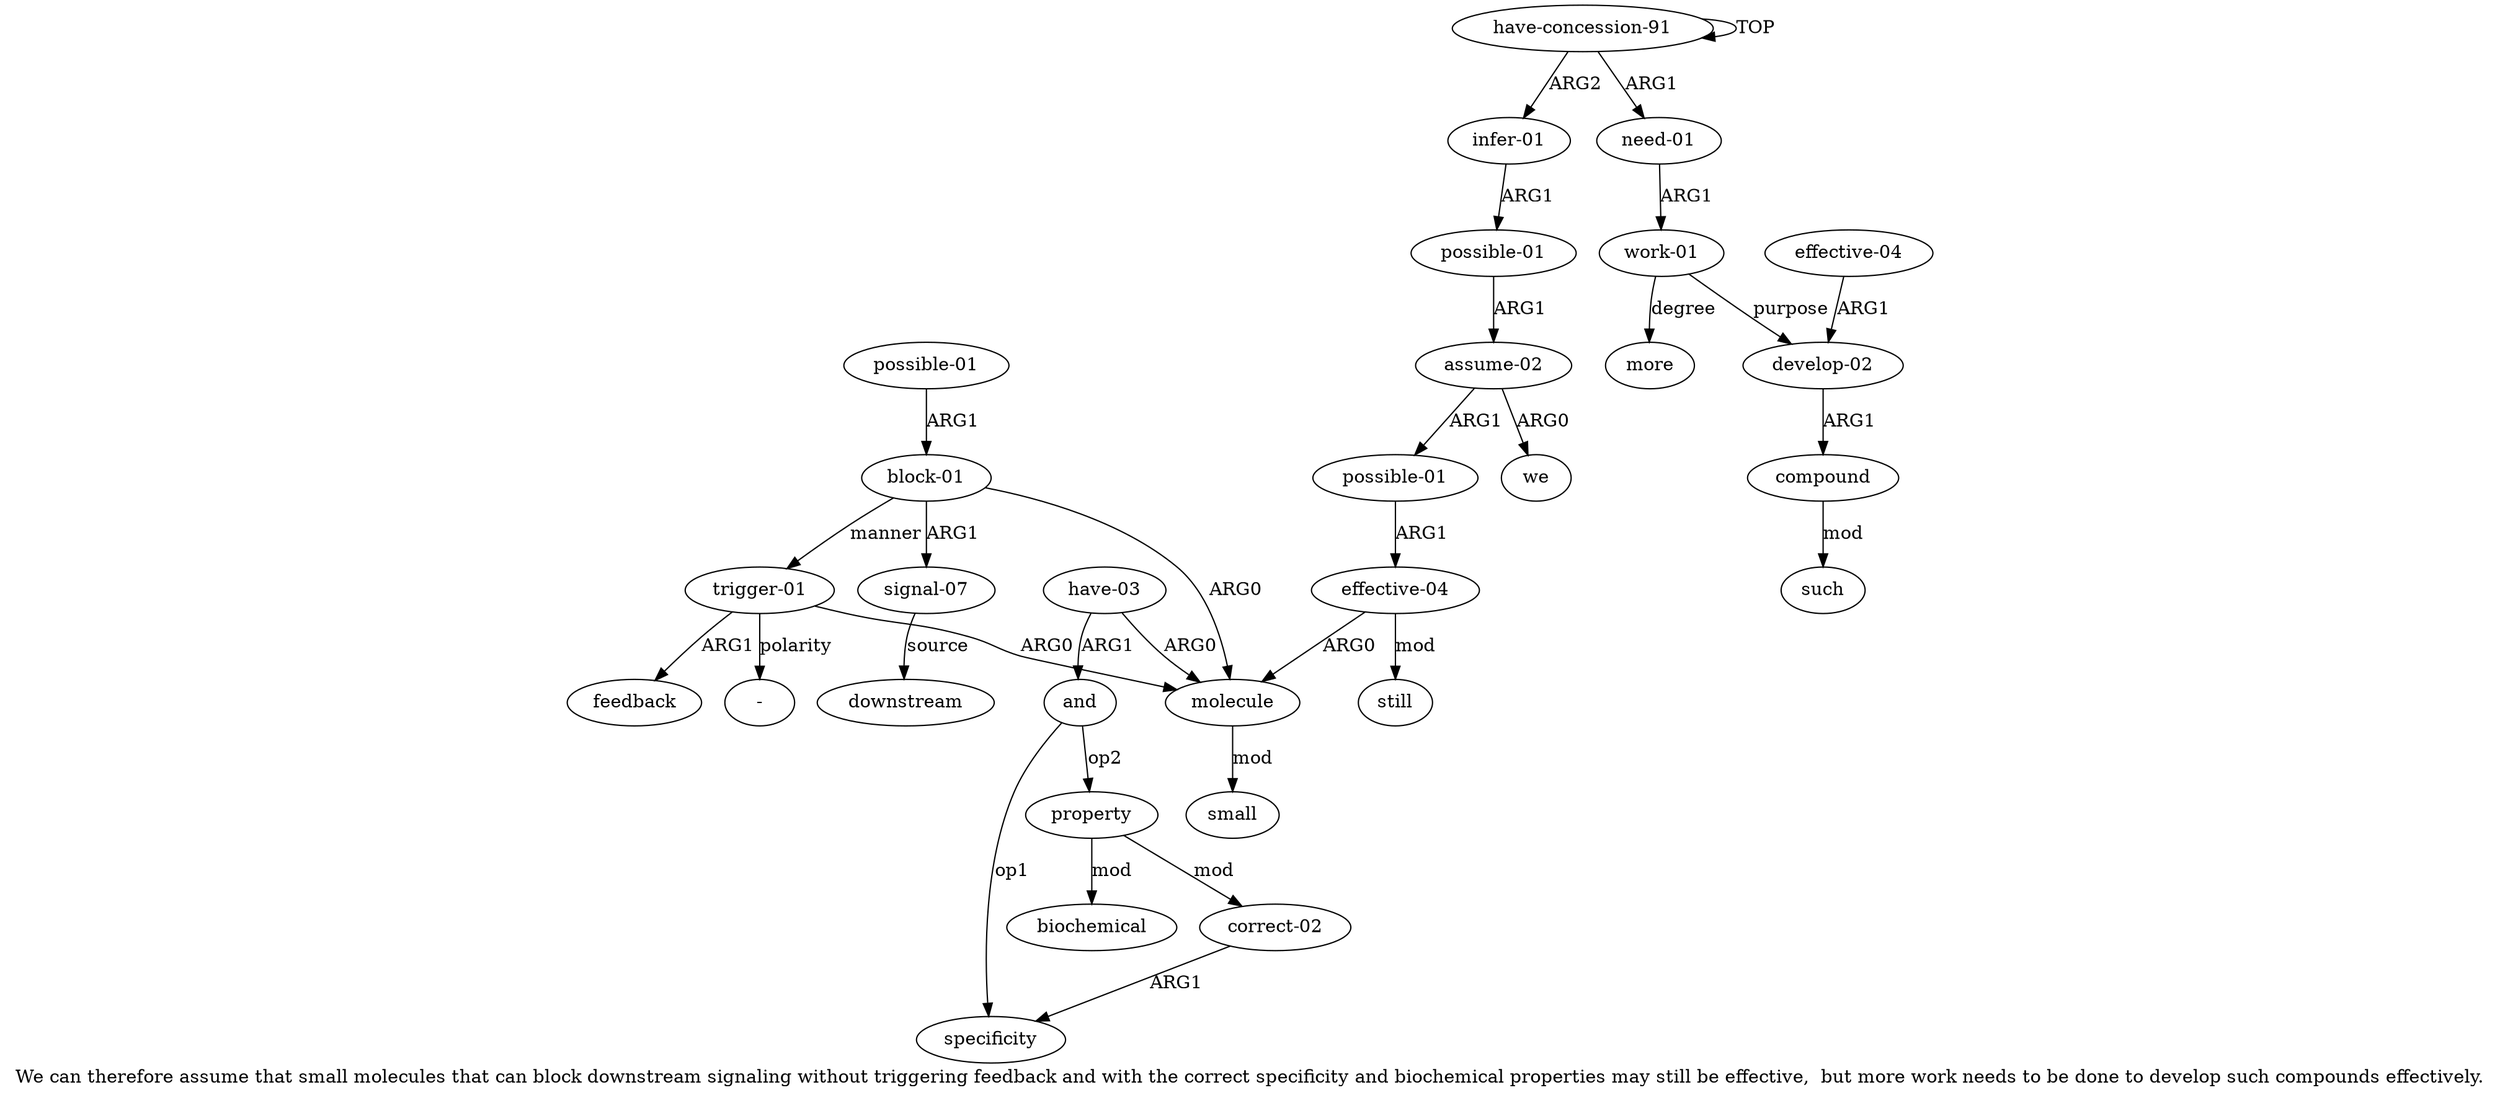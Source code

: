 digraph  {
	graph [label="We can therefore assume that small molecules that can block downstream signaling without triggering feedback and with the correct \
specificity and biochemical properties may still be effective,  but more work needs to be done to develop such compounds effectively."];
	node [label="\N"];
	a20	 [color=black,
		gold_ind=20,
		gold_label=feedback,
		label=feedback,
		test_ind=20,
		test_label=feedback];
	a21	 [color=black,
		gold_ind=21,
		gold_label="possible-01",
		label="possible-01",
		test_ind=21,
		test_label="possible-01"];
	a16	 [color=black,
		gold_ind=16,
		gold_label="block-01",
		label="block-01",
		test_ind=16,
		test_label="block-01"];
	a21 -> a16 [key=0,
	color=black,
	gold_label=ARG1,
	label=ARG1,
	test_label=ARG1];
a22 [color=black,
	gold_ind=22,
	gold_label="have-03",
	label="have-03",
	test_ind=22,
	test_label="have-03"];
a23 [color=black,
	gold_ind=23,
	gold_label=and,
	label=and,
	test_ind=23,
	test_label=and];
a22 -> a23 [key=0,
color=black,
gold_label=ARG1,
label=ARG1,
test_label=ARG1];
a14 [color=black,
gold_ind=14,
gold_label=molecule,
label=molecule,
test_ind=14,
test_label=molecule];
a22 -> a14 [key=0,
color=black,
gold_label=ARG0,
label=ARG0,
test_label=ARG0];
a24 [color=black,
gold_ind=24,
gold_label=specificity,
label=specificity,
test_ind=24,
test_label=specificity];
a23 -> a24 [key=0,
color=black,
gold_label=op1,
label=op1,
test_label=op1];
a26 [color=black,
gold_ind=26,
gold_label=property,
label=property,
test_ind=26,
test_label=property];
a23 -> a26 [key=0,
color=black,
gold_label=op2,
label=op2,
test_label=op2];
a25 [color=black,
gold_ind=25,
gold_label="correct-02",
label="correct-02",
test_ind=25,
test_label="correct-02"];
a25 -> a24 [key=0,
color=black,
gold_label=ARG1,
label=ARG1,
test_label=ARG1];
a26 -> a25 [key=0,
color=black,
gold_label=mod,
label=mod,
test_label=mod];
a27 [color=black,
gold_ind=27,
gold_label=biochemical,
label=biochemical,
test_ind=27,
test_label=biochemical];
a26 -> a27 [key=0,
color=black,
gold_label=mod,
label=mod,
test_label=mod];
a28 [color=black,
gold_ind=28,
gold_label=still,
label=still,
test_ind=28,
test_label=still];
a15 [color=black,
gold_ind=15,
gold_label=small,
label=small,
test_ind=15,
test_label=small];
a14 -> a15 [key=0,
color=black,
gold_label=mod,
label=mod,
test_label=mod];
a17 [color=black,
gold_ind=17,
gold_label="signal-07",
label="signal-07",
test_ind=17,
test_label="signal-07"];
a18 [color=black,
gold_ind=18,
gold_label=downstream,
label=downstream,
test_ind=18,
test_label=downstream];
a17 -> a18 [key=0,
color=black,
gold_label=source,
label=source,
test_label=source];
a16 -> a14 [key=0,
color=black,
gold_label=ARG0,
label=ARG0,
test_label=ARG0];
a16 -> a17 [key=0,
color=black,
gold_label=ARG1,
label=ARG1,
test_label=ARG1];
a19 [color=black,
gold_ind=19,
gold_label="trigger-01",
label="trigger-01",
test_ind=19,
test_label="trigger-01"];
a16 -> a19 [key=0,
color=black,
gold_label=manner,
label=manner,
test_label=manner];
a11 [color=black,
gold_ind=11,
gold_label=we,
label=we,
test_ind=11,
test_label=we];
a10 [color=black,
gold_ind=10,
gold_label="assume-02",
label="assume-02",
test_ind=10,
test_label="assume-02"];
a10 -> a11 [key=0,
color=black,
gold_label=ARG0,
label=ARG0,
test_label=ARG0];
a12 [color=black,
gold_ind=12,
gold_label="possible-01",
label="possible-01",
test_ind=12,
test_label="possible-01"];
a10 -> a12 [key=0,
color=black,
gold_label=ARG1,
label=ARG1,
test_label=ARG1];
a13 [color=black,
gold_ind=13,
gold_label="effective-04",
label="effective-04",
test_ind=13,
test_label="effective-04"];
a13 -> a28 [key=0,
color=black,
gold_label=mod,
label=mod,
test_label=mod];
a13 -> a14 [key=0,
color=black,
gold_label=ARG0,
label=ARG0,
test_label=ARG0];
a12 -> a13 [key=0,
color=black,
gold_label=ARG1,
label=ARG1,
test_label=ARG1];
a19 -> a20 [key=0,
color=black,
gold_label=ARG1,
label=ARG1,
test_label=ARG1];
a19 -> a14 [key=0,
color=black,
gold_label=ARG0,
label=ARG0,
test_label=ARG0];
"a19 -" [color=black,
gold_ind=-1,
gold_label="-",
label="-",
test_ind=-1,
test_label="-"];
a19 -> "a19 -" [key=0,
color=black,
gold_label=polarity,
label=polarity,
test_label=polarity];
a1 [color=black,
gold_ind=1,
gold_label="need-01",
label="need-01",
test_ind=1,
test_label="need-01"];
a2 [color=black,
gold_ind=2,
gold_label="work-01",
label="work-01",
test_ind=2,
test_label="work-01"];
a1 -> a2 [key=0,
color=black,
gold_label=ARG1,
label=ARG1,
test_label=ARG1];
a0 [color=black,
gold_ind=0,
gold_label="have-concession-91",
label="have-concession-91",
test_ind=0,
test_label="have-concession-91"];
a0 -> a1 [key=0,
color=black,
gold_label=ARG1,
label=ARG1,
test_label=ARG1];
a0 -> a0 [key=0,
color=black,
gold_label=TOP,
label=TOP,
test_label=TOP];
a8 [color=black,
gold_ind=8,
gold_label="infer-01",
label="infer-01",
test_ind=8,
test_label="infer-01"];
a0 -> a8 [key=0,
color=black,
gold_label=ARG2,
label=ARG2,
test_label=ARG2];
a3 [color=black,
gold_ind=3,
gold_label=more,
label=more,
test_ind=3,
test_label=more];
a2 -> a3 [key=0,
color=black,
gold_label=degree,
label=degree,
test_label=degree];
a4 [color=black,
gold_ind=4,
gold_label="develop-02",
label="develop-02",
test_ind=4,
test_label="develop-02"];
a2 -> a4 [key=0,
color=black,
gold_label=purpose,
label=purpose,
test_label=purpose];
a5 [color=black,
gold_ind=5,
gold_label=compound,
label=compound,
test_ind=5,
test_label=compound];
a6 [color=black,
gold_ind=6,
gold_label=such,
label=such,
test_ind=6,
test_label=such];
a5 -> a6 [key=0,
color=black,
gold_label=mod,
label=mod,
test_label=mod];
a4 -> a5 [key=0,
color=black,
gold_label=ARG1,
label=ARG1,
test_label=ARG1];
a7 [color=black,
gold_ind=7,
gold_label="effective-04",
label="effective-04",
test_ind=7,
test_label="effective-04"];
a7 -> a4 [key=0,
color=black,
gold_label=ARG1,
label=ARG1,
test_label=ARG1];
a9 [color=black,
gold_ind=9,
gold_label="possible-01",
label="possible-01",
test_ind=9,
test_label="possible-01"];
a9 -> a10 [key=0,
color=black,
gold_label=ARG1,
label=ARG1,
test_label=ARG1];
a8 -> a9 [key=0,
color=black,
gold_label=ARG1,
label=ARG1,
test_label=ARG1];
}
